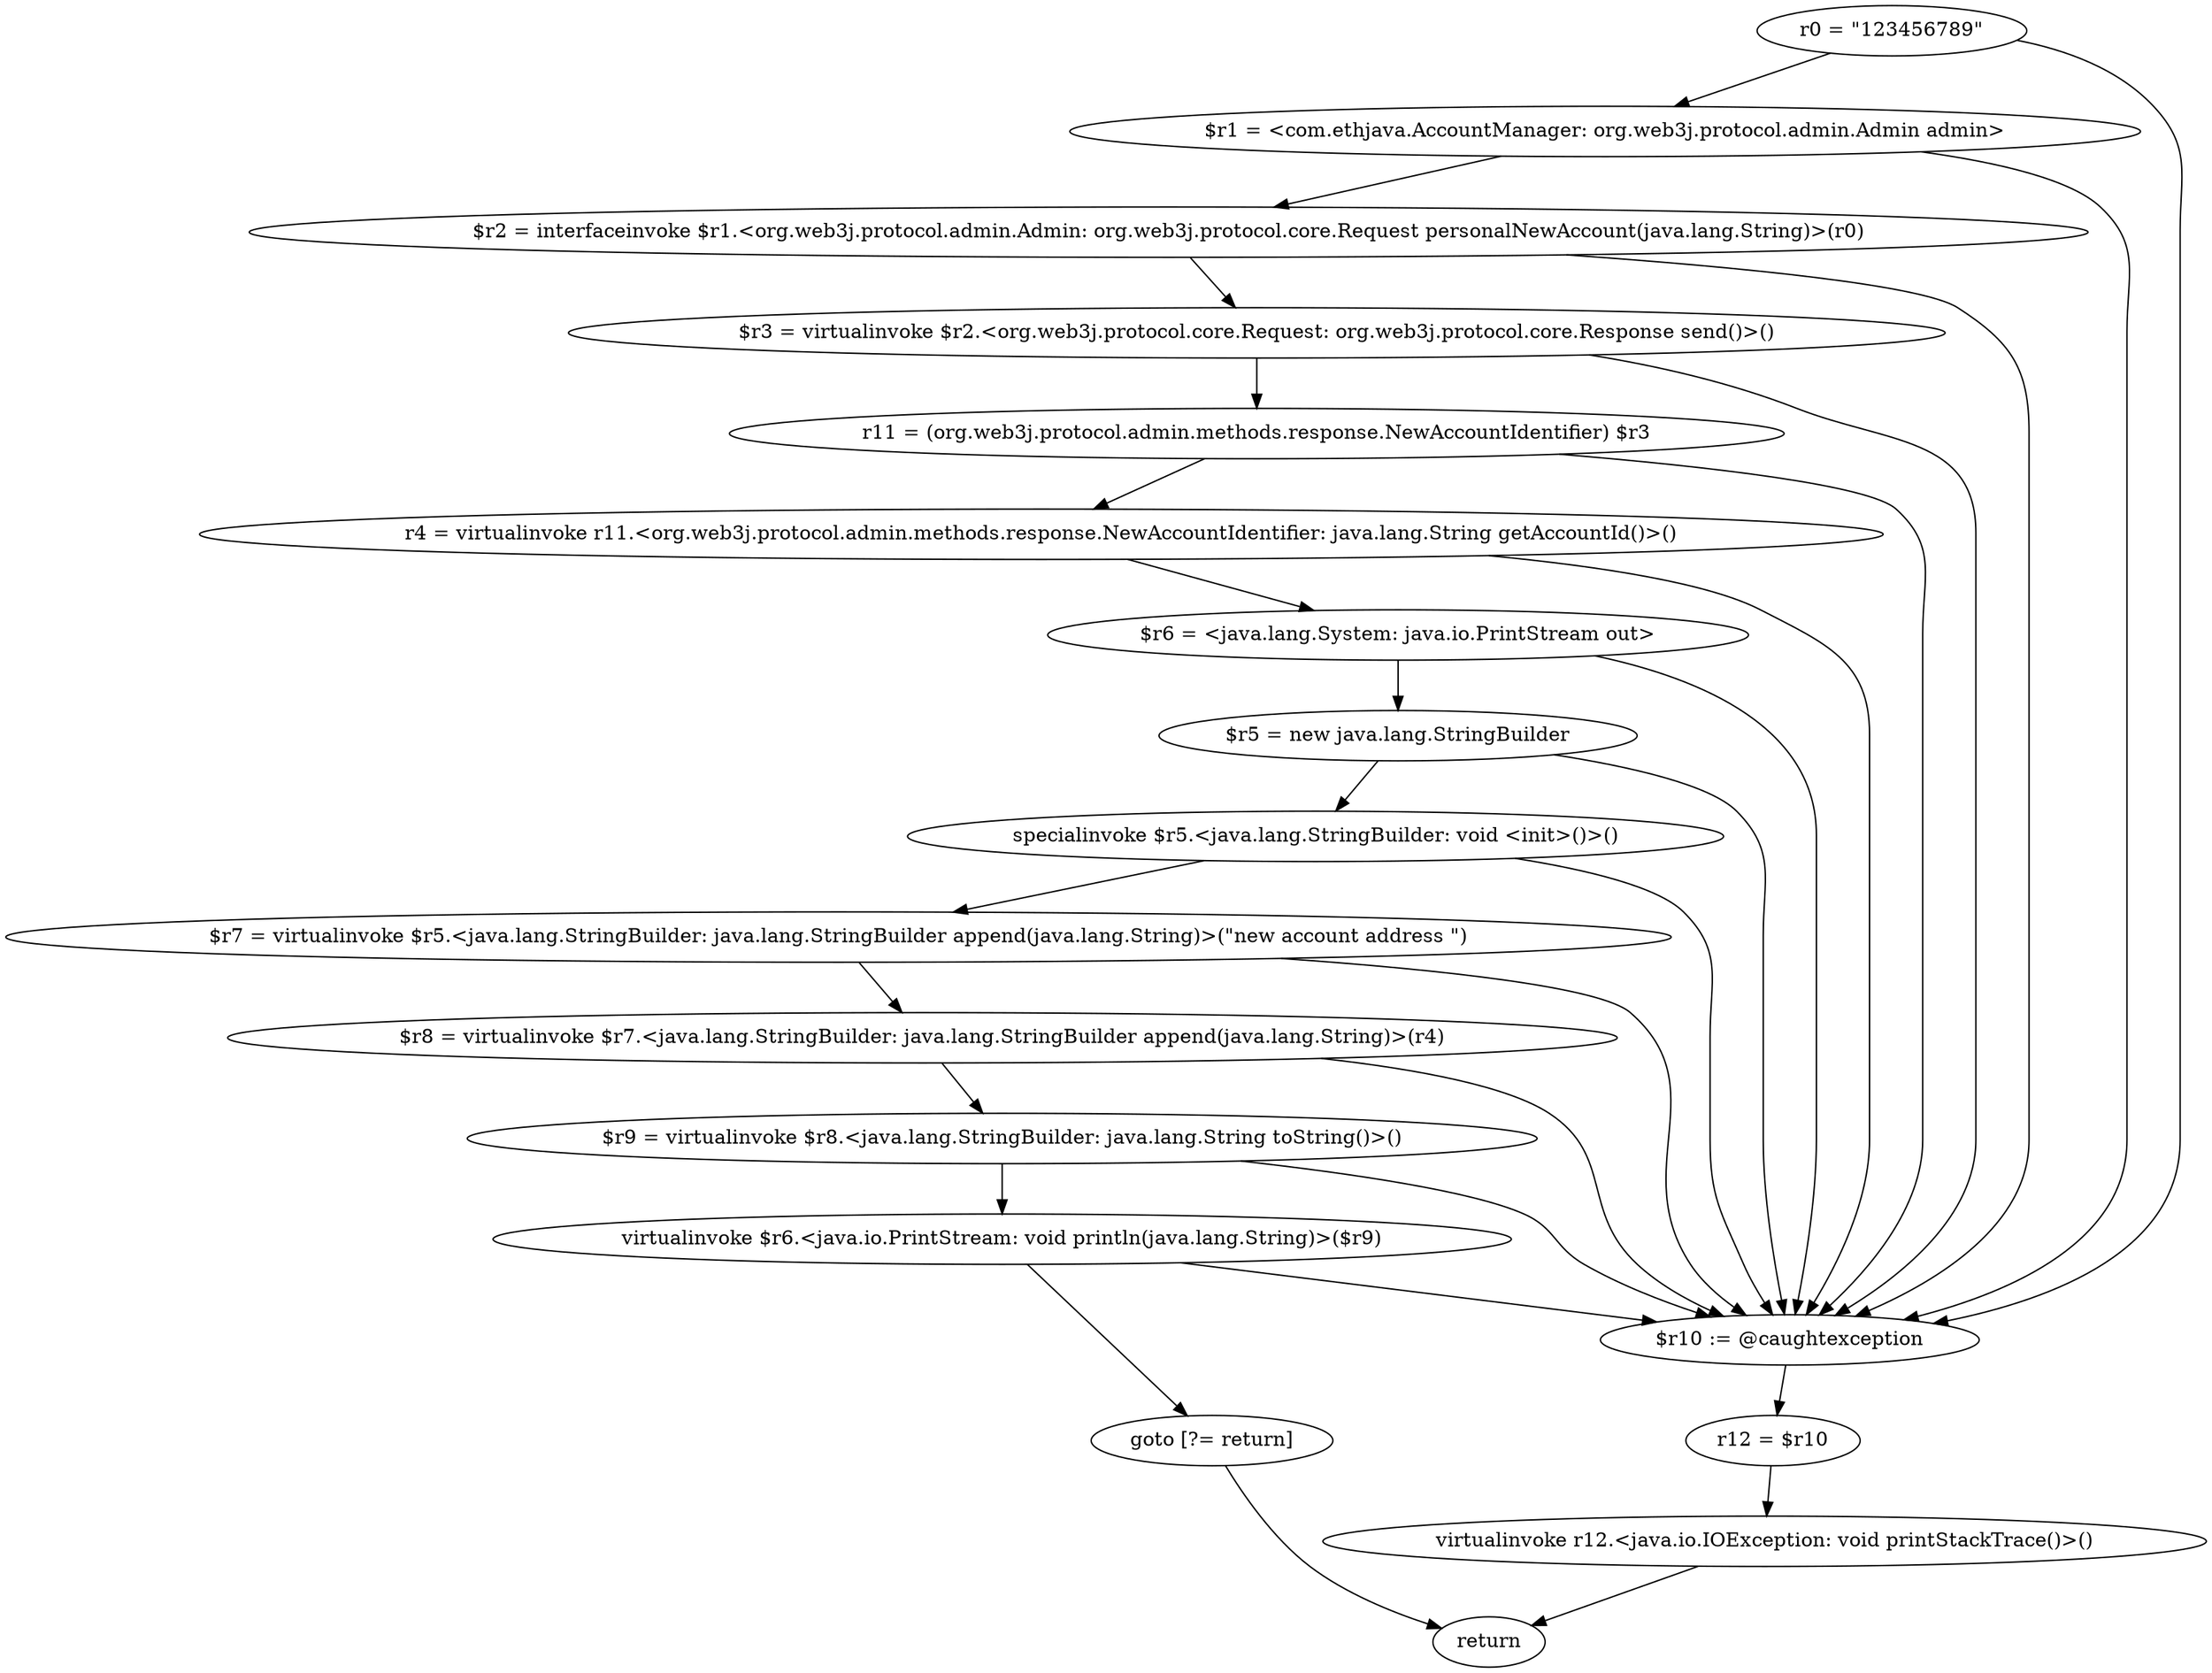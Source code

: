 digraph "unitGraph" {
    "r0 = \"123456789\""
    "$r1 = <com.ethjava.AccountManager: org.web3j.protocol.admin.Admin admin>"
    "$r2 = interfaceinvoke $r1.<org.web3j.protocol.admin.Admin: org.web3j.protocol.core.Request personalNewAccount(java.lang.String)>(r0)"
    "$r3 = virtualinvoke $r2.<org.web3j.protocol.core.Request: org.web3j.protocol.core.Response send()>()"
    "r11 = (org.web3j.protocol.admin.methods.response.NewAccountIdentifier) $r3"
    "r4 = virtualinvoke r11.<org.web3j.protocol.admin.methods.response.NewAccountIdentifier: java.lang.String getAccountId()>()"
    "$r6 = <java.lang.System: java.io.PrintStream out>"
    "$r5 = new java.lang.StringBuilder"
    "specialinvoke $r5.<java.lang.StringBuilder: void <init>()>()"
    "$r7 = virtualinvoke $r5.<java.lang.StringBuilder: java.lang.StringBuilder append(java.lang.String)>(\"new account address \")"
    "$r8 = virtualinvoke $r7.<java.lang.StringBuilder: java.lang.StringBuilder append(java.lang.String)>(r4)"
    "$r9 = virtualinvoke $r8.<java.lang.StringBuilder: java.lang.String toString()>()"
    "virtualinvoke $r6.<java.io.PrintStream: void println(java.lang.String)>($r9)"
    "goto [?= return]"
    "$r10 := @caughtexception"
    "r12 = $r10"
    "virtualinvoke r12.<java.io.IOException: void printStackTrace()>()"
    "return"
    "r0 = \"123456789\""->"$r1 = <com.ethjava.AccountManager: org.web3j.protocol.admin.Admin admin>";
    "r0 = \"123456789\""->"$r10 := @caughtexception";
    "$r1 = <com.ethjava.AccountManager: org.web3j.protocol.admin.Admin admin>"->"$r2 = interfaceinvoke $r1.<org.web3j.protocol.admin.Admin: org.web3j.protocol.core.Request personalNewAccount(java.lang.String)>(r0)";
    "$r1 = <com.ethjava.AccountManager: org.web3j.protocol.admin.Admin admin>"->"$r10 := @caughtexception";
    "$r2 = interfaceinvoke $r1.<org.web3j.protocol.admin.Admin: org.web3j.protocol.core.Request personalNewAccount(java.lang.String)>(r0)"->"$r3 = virtualinvoke $r2.<org.web3j.protocol.core.Request: org.web3j.protocol.core.Response send()>()";
    "$r2 = interfaceinvoke $r1.<org.web3j.protocol.admin.Admin: org.web3j.protocol.core.Request personalNewAccount(java.lang.String)>(r0)"->"$r10 := @caughtexception";
    "$r3 = virtualinvoke $r2.<org.web3j.protocol.core.Request: org.web3j.protocol.core.Response send()>()"->"r11 = (org.web3j.protocol.admin.methods.response.NewAccountIdentifier) $r3";
    "$r3 = virtualinvoke $r2.<org.web3j.protocol.core.Request: org.web3j.protocol.core.Response send()>()"->"$r10 := @caughtexception";
    "r11 = (org.web3j.protocol.admin.methods.response.NewAccountIdentifier) $r3"->"r4 = virtualinvoke r11.<org.web3j.protocol.admin.methods.response.NewAccountIdentifier: java.lang.String getAccountId()>()";
    "r11 = (org.web3j.protocol.admin.methods.response.NewAccountIdentifier) $r3"->"$r10 := @caughtexception";
    "r4 = virtualinvoke r11.<org.web3j.protocol.admin.methods.response.NewAccountIdentifier: java.lang.String getAccountId()>()"->"$r6 = <java.lang.System: java.io.PrintStream out>";
    "r4 = virtualinvoke r11.<org.web3j.protocol.admin.methods.response.NewAccountIdentifier: java.lang.String getAccountId()>()"->"$r10 := @caughtexception";
    "$r6 = <java.lang.System: java.io.PrintStream out>"->"$r5 = new java.lang.StringBuilder";
    "$r6 = <java.lang.System: java.io.PrintStream out>"->"$r10 := @caughtexception";
    "$r5 = new java.lang.StringBuilder"->"specialinvoke $r5.<java.lang.StringBuilder: void <init>()>()";
    "$r5 = new java.lang.StringBuilder"->"$r10 := @caughtexception";
    "specialinvoke $r5.<java.lang.StringBuilder: void <init>()>()"->"$r7 = virtualinvoke $r5.<java.lang.StringBuilder: java.lang.StringBuilder append(java.lang.String)>(\"new account address \")";
    "specialinvoke $r5.<java.lang.StringBuilder: void <init>()>()"->"$r10 := @caughtexception";
    "$r7 = virtualinvoke $r5.<java.lang.StringBuilder: java.lang.StringBuilder append(java.lang.String)>(\"new account address \")"->"$r8 = virtualinvoke $r7.<java.lang.StringBuilder: java.lang.StringBuilder append(java.lang.String)>(r4)";
    "$r7 = virtualinvoke $r5.<java.lang.StringBuilder: java.lang.StringBuilder append(java.lang.String)>(\"new account address \")"->"$r10 := @caughtexception";
    "$r8 = virtualinvoke $r7.<java.lang.StringBuilder: java.lang.StringBuilder append(java.lang.String)>(r4)"->"$r9 = virtualinvoke $r8.<java.lang.StringBuilder: java.lang.String toString()>()";
    "$r8 = virtualinvoke $r7.<java.lang.StringBuilder: java.lang.StringBuilder append(java.lang.String)>(r4)"->"$r10 := @caughtexception";
    "$r9 = virtualinvoke $r8.<java.lang.StringBuilder: java.lang.String toString()>()"->"virtualinvoke $r6.<java.io.PrintStream: void println(java.lang.String)>($r9)";
    "$r9 = virtualinvoke $r8.<java.lang.StringBuilder: java.lang.String toString()>()"->"$r10 := @caughtexception";
    "virtualinvoke $r6.<java.io.PrintStream: void println(java.lang.String)>($r9)"->"goto [?= return]";
    "virtualinvoke $r6.<java.io.PrintStream: void println(java.lang.String)>($r9)"->"$r10 := @caughtexception";
    "goto [?= return]"->"return";
    "$r10 := @caughtexception"->"r12 = $r10";
    "r12 = $r10"->"virtualinvoke r12.<java.io.IOException: void printStackTrace()>()";
    "virtualinvoke r12.<java.io.IOException: void printStackTrace()>()"->"return";
}

